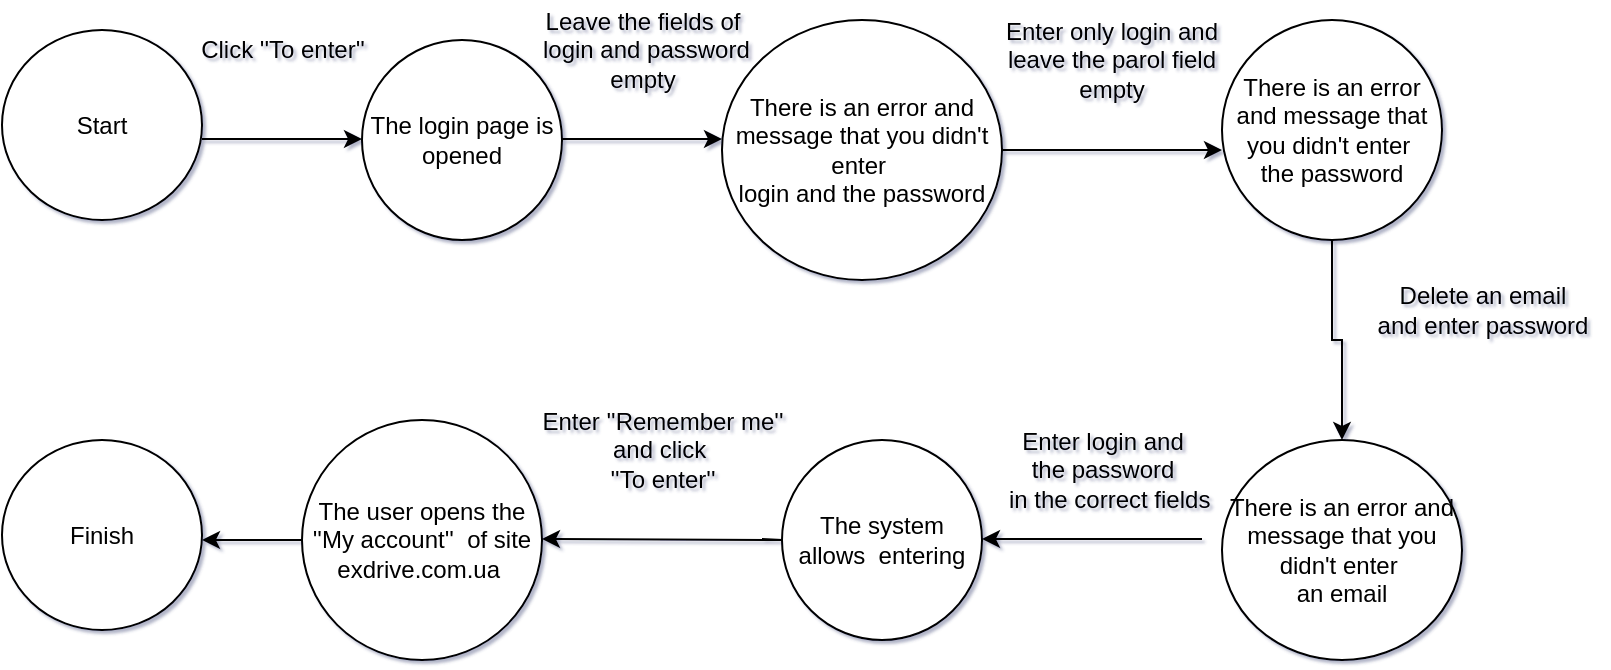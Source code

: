 <mxfile version="19.0.3" type="device"><diagram id="f4CHzOVKRxrUFQrfnZFB" name="Сторінка-1"><mxGraphModel dx="1028" dy="649" grid="0" gridSize="10" guides="0" tooltips="1" connect="0" arrows="1" fold="1" page="0" pageScale="1" pageWidth="827" pageHeight="1169" background="#ffffff" math="0" shadow="1"><root><mxCell id="0"/><mxCell id="1" parent="0"/><mxCell id="DlS_jdFfj_6oPhAntLNw-13" value="Start" style="ellipse;whiteSpace=wrap;html=1;" parent="1" vertex="1"><mxGeometry y="155" width="100" height="95" as="geometry"/></mxCell><mxCell id="DlS_jdFfj_6oPhAntLNw-14" value="" style="endArrow=classic;html=1;rounded=0;" parent="1" edge="1"><mxGeometry width="50" height="50" relative="1" as="geometry"><mxPoint x="100" y="209.5" as="sourcePoint"/><mxPoint x="180" y="209.5" as="targetPoint"/></mxGeometry></mxCell><mxCell id="DlS_jdFfj_6oPhAntLNw-15" value="The login page is opened" style="ellipse;whiteSpace=wrap;html=1;" parent="1" vertex="1"><mxGeometry x="180" y="160" width="100" height="100" as="geometry"/></mxCell><mxCell id="DlS_jdFfj_6oPhAntLNw-16" value="&lt;span style=&quot;&quot;&gt;Click ''To enter''&lt;/span&gt;" style="text;html=1;align=center;verticalAlign=middle;resizable=0;points=[];autosize=1;strokeColor=none;fillColor=none;" parent="1" vertex="1"><mxGeometry x="90" y="155" width="100" height="20" as="geometry"/></mxCell><mxCell id="DlS_jdFfj_6oPhAntLNw-17" value="" style="endArrow=classic;html=1;rounded=0;" parent="1" edge="1"><mxGeometry width="50" height="50" relative="1" as="geometry"><mxPoint x="280" y="209.5" as="sourcePoint"/><mxPoint x="360" y="209.5" as="targetPoint"/></mxGeometry></mxCell><mxCell id="DlS_jdFfj_6oPhAntLNw-18" value="Leave the fields of&lt;br&gt;&amp;nbsp;login and password&lt;br&gt;empty" style="text;html=1;align=center;verticalAlign=middle;resizable=0;points=[];autosize=1;strokeColor=none;fillColor=none;" parent="1" vertex="1"><mxGeometry x="260" y="140" width="120" height="50" as="geometry"/></mxCell><mxCell id="DlS_jdFfj_6oPhAntLNw-40" style="edgeStyle=orthogonalEdgeStyle;rounded=0;orthogonalLoop=1;jettySize=auto;html=1;fontSize=12;" parent="1" source="DlS_jdFfj_6oPhAntLNw-19" edge="1"><mxGeometry relative="1" as="geometry"><mxPoint x="610" y="215" as="targetPoint"/></mxGeometry></mxCell><mxCell id="DlS_jdFfj_6oPhAntLNw-19" value="&lt;font style=&quot;font-size: 12px;&quot;&gt;There is an error and message that you didn't enter&amp;nbsp;&lt;br&gt;login and the password&lt;/font&gt;" style="ellipse;whiteSpace=wrap;html=1;" parent="1" vertex="1"><mxGeometry x="360" y="150" width="140" height="130" as="geometry"/></mxCell><mxCell id="DlS_jdFfj_6oPhAntLNw-41" style="edgeStyle=orthogonalEdgeStyle;rounded=0;orthogonalLoop=1;jettySize=auto;html=1;exitX=0.5;exitY=1;exitDx=0;exitDy=0;entryX=0.5;entryY=0;entryDx=0;entryDy=0;fontSize=12;" parent="1" source="DlS_jdFfj_6oPhAntLNw-21" target="DlS_jdFfj_6oPhAntLNw-23" edge="1"><mxGeometry relative="1" as="geometry"/></mxCell><mxCell id="DlS_jdFfj_6oPhAntLNw-21" value="&lt;span style=&quot;&quot;&gt;There is an error and message that you didn't enter&amp;nbsp;&lt;/span&gt;&lt;br style=&quot;&quot;&gt;&lt;span style=&quot;&quot;&gt;the password&lt;/span&gt;" style="ellipse;whiteSpace=wrap;html=1;" parent="1" vertex="1"><mxGeometry x="610" y="150" width="110" height="110" as="geometry"/></mxCell><mxCell id="DlS_jdFfj_6oPhAntLNw-23" value="&lt;span style=&quot;&quot;&gt;There is an error and message that you didn't enter&amp;nbsp;&lt;/span&gt;&lt;br style=&quot;&quot;&gt;an email" style="ellipse;whiteSpace=wrap;html=1;" parent="1" vertex="1"><mxGeometry x="610" y="360" width="120" height="110" as="geometry"/></mxCell><mxCell id="DlS_jdFfj_6oPhAntLNw-24" value="Enter only login and leave the parol field empty" style="text;html=1;strokeColor=none;fillColor=none;align=center;verticalAlign=middle;whiteSpace=wrap;rounded=0;" parent="1" vertex="1"><mxGeometry x="500" y="155" width="110" height="30" as="geometry"/></mxCell><mxCell id="DlS_jdFfj_6oPhAntLNw-25" value="&lt;span style=&quot;&quot;&gt;Delete an email&lt;br&gt;and enter password&lt;/span&gt;" style="text;html=1;align=center;verticalAlign=middle;resizable=0;points=[];autosize=1;strokeColor=none;fillColor=none;" parent="1" vertex="1"><mxGeometry x="680" y="280" width="120" height="30" as="geometry"/></mxCell><mxCell id="DlS_jdFfj_6oPhAntLNw-26" value="" style="endArrow=classic;html=1;rounded=0;" parent="1" edge="1"><mxGeometry width="50" height="50" relative="1" as="geometry"><mxPoint x="600" y="409.5" as="sourcePoint"/><mxPoint x="490" y="409.5" as="targetPoint"/><Array as="points"><mxPoint x="600" y="409.5"/></Array></mxGeometry></mxCell><mxCell id="DlS_jdFfj_6oPhAntLNw-27" value="The system allows&amp;nbsp; entering" style="ellipse;whiteSpace=wrap;html=1;" parent="1" vertex="1"><mxGeometry x="390" y="360" width="100" height="100" as="geometry"/></mxCell><mxCell id="DlS_jdFfj_6oPhAntLNw-28" value="&lt;span style=&quot;&quot;&gt;Enter login and&lt;br&gt;the password&lt;br&gt;&amp;nbsp; in the correct fields&lt;/span&gt;" style="text;html=1;align=center;verticalAlign=middle;resizable=0;points=[];autosize=1;strokeColor=none;fillColor=none;" parent="1" vertex="1"><mxGeometry x="490" y="350" width="120" height="50" as="geometry"/></mxCell><mxCell id="DlS_jdFfj_6oPhAntLNw-29" value="" style="endArrow=classic;html=1;rounded=0;" parent="1" edge="1"><mxGeometry width="50" height="50" relative="1" as="geometry"><mxPoint x="380" y="409.5" as="sourcePoint"/><mxPoint x="270" y="409.5" as="targetPoint"/><Array as="points"><mxPoint x="390" y="410"/></Array></mxGeometry></mxCell><mxCell id="DlS_jdFfj_6oPhAntLNw-30" value="Enter ''Remember me''&lt;br&gt;and click&amp;nbsp;&lt;br&gt;''To enter''" style="text;html=1;align=center;verticalAlign=middle;resizable=0;points=[];autosize=1;strokeColor=none;fillColor=none;" parent="1" vertex="1"><mxGeometry x="260" y="340" width="140" height="50" as="geometry"/></mxCell><mxCell id="DlS_jdFfj_6oPhAntLNw-37" style="edgeStyle=orthogonalEdgeStyle;rounded=0;orthogonalLoop=1;jettySize=auto;html=1;fontSize=9;" parent="1" source="DlS_jdFfj_6oPhAntLNw-31" edge="1"><mxGeometry relative="1" as="geometry"><mxPoint x="100" y="410" as="targetPoint"/></mxGeometry></mxCell><mxCell id="DlS_jdFfj_6oPhAntLNw-31" value="The user opens the ''My account''&amp;nbsp; of site exdrive.com.ua&amp;nbsp;" style="ellipse;whiteSpace=wrap;html=1;" parent="1" vertex="1"><mxGeometry x="150" y="350" width="120" height="120" as="geometry"/></mxCell><mxCell id="DlS_jdFfj_6oPhAntLNw-38" value="Finish" style="ellipse;whiteSpace=wrap;html=1;" parent="1" vertex="1"><mxGeometry y="360" width="100" height="95" as="geometry"/></mxCell></root></mxGraphModel></diagram></mxfile>
